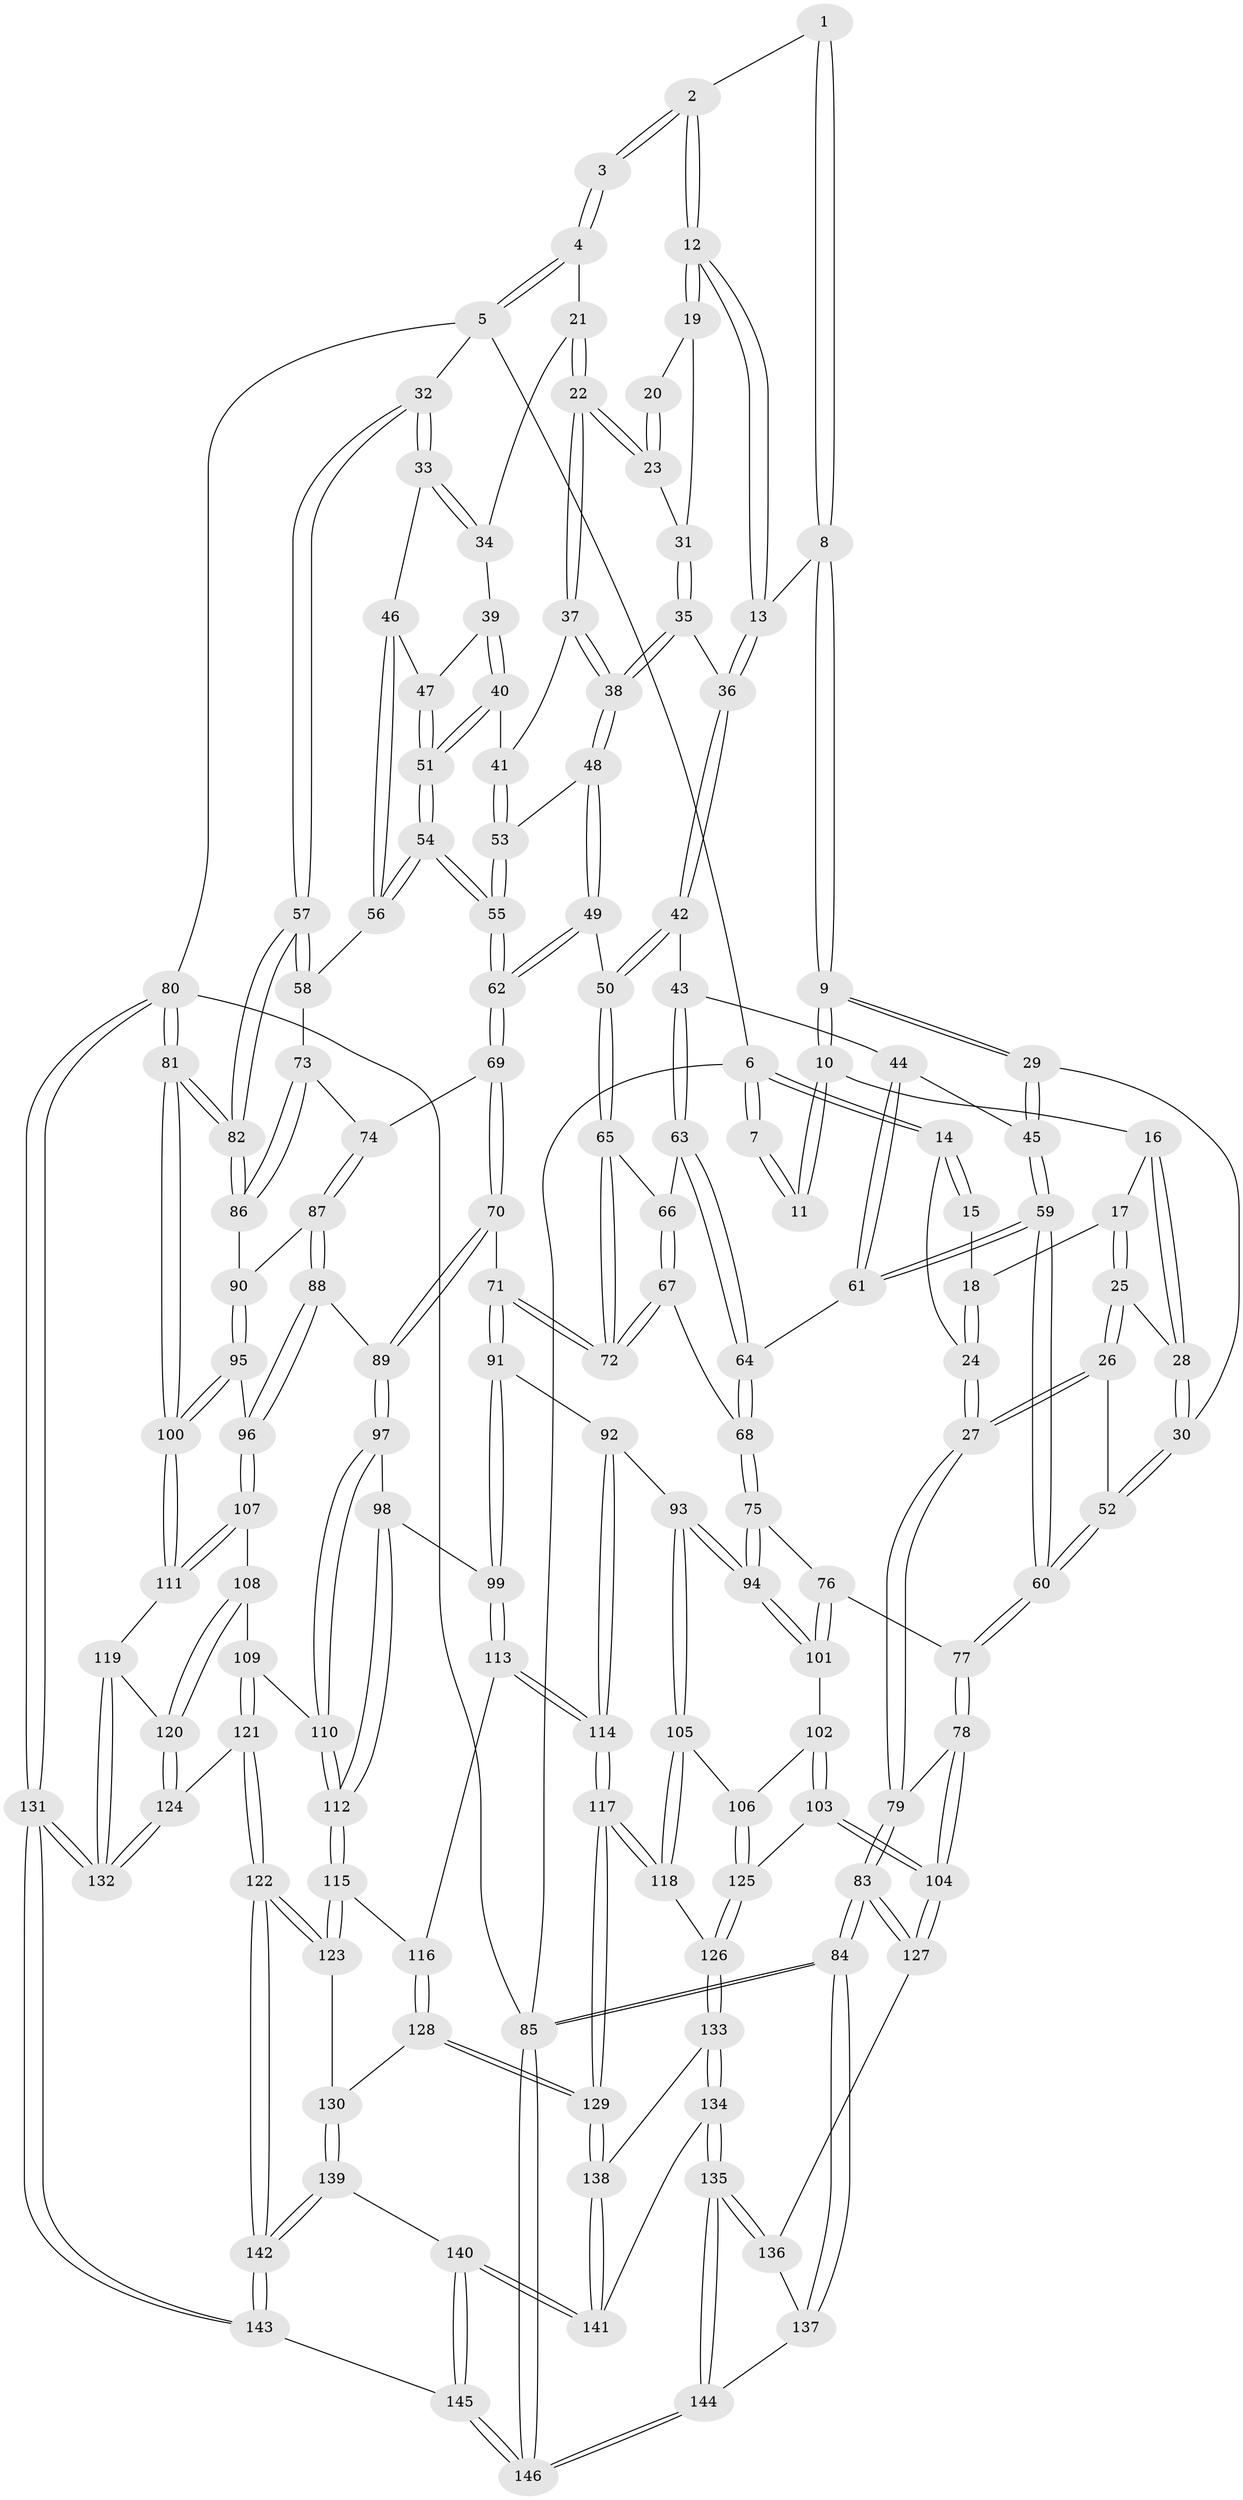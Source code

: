 // coarse degree distribution, {4: 0.47619047619047616, 3: 0.16666666666666666, 6: 0.09523809523809523, 5: 0.2619047619047619}
// Generated by graph-tools (version 1.1) at 2025/42/03/06/25 10:42:35]
// undirected, 146 vertices, 362 edges
graph export_dot {
graph [start="1"]
  node [color=gray90,style=filled];
  1 [pos="+0.23163459305615433+0"];
  2 [pos="+0.49499207348247404+0"];
  3 [pos="+0.7836196888079596+0"];
  4 [pos="+0.9166945676605863+0"];
  5 [pos="+1+0"];
  6 [pos="+0+0"];
  7 [pos="+0.13967684316140638+0"];
  8 [pos="+0.2664054465192047+0.05810925134359573"];
  9 [pos="+0.25515688471749026+0.07952122236143715"];
  10 [pos="+0.10805597666155047+0.10332884113099669"];
  11 [pos="+0.05482586477072719+0.04069444780290138"];
  12 [pos="+0.467995662992137+0.1014174325929054"];
  13 [pos="+0.45475648914677275+0.10804879896996696"];
  14 [pos="+0+0"];
  15 [pos="+0.05124321470677167+0.04219894881014684"];
  16 [pos="+0.09029535520875988+0.11602727881068202"];
  17 [pos="+0.08729198599550872+0.11625902228678968"];
  18 [pos="+0+0.1014334233028911"];
  19 [pos="+0.4979151344726418+0.0999939093154407"];
  20 [pos="+0.6939170757477482+0"];
  21 [pos="+0.7330620264461173+0.09967417237721034"];
  22 [pos="+0.6250369172269036+0.15941266180433109"];
  23 [pos="+0.5881358078135382+0.13478078669407598"];
  24 [pos="+0+0.15990678887652526"];
  25 [pos="+0+0.2024866691504003"];
  26 [pos="+0+0.23364362105736455"];
  27 [pos="+0+0.2320994876474917"];
  28 [pos="+0.07763173680564119+0.20149808790997678"];
  29 [pos="+0.24621285931499431+0.2028069996144823"];
  30 [pos="+0.11706991485293143+0.23486626831111787"];
  31 [pos="+0.5603789175441146+0.12976665763394452"];
  32 [pos="+1+0"];
  33 [pos="+0.874463585384766+0.20502799369339442"];
  34 [pos="+0.7448129860661593+0.1565012797474484"];
  35 [pos="+0.5404232307660448+0.21369178608188802"];
  36 [pos="+0.4549367498318538+0.1829291502337134"];
  37 [pos="+0.6297734904088372+0.21794034808820278"];
  38 [pos="+0.5690301133819675+0.26698455186686165"];
  39 [pos="+0.7439240773952173+0.2026285783095876"];
  40 [pos="+0.714553699154721+0.23255182525085985"];
  41 [pos="+0.6493281949821831+0.22932075063701535"];
  42 [pos="+0.44826677599553016+0.20951864173643986"];
  43 [pos="+0.30927784686773846+0.2660272374013496"];
  44 [pos="+0.2582995998492677+0.21830769948925613"];
  45 [pos="+0.24882915693042323+0.2088778630832946"];
  46 [pos="+0.8450741077462075+0.24829709070859077"];
  47 [pos="+0.7982001095543518+0.23318165120839926"];
  48 [pos="+0.5581235861506054+0.2873297611645785"];
  49 [pos="+0.5468512993637568+0.2991819727649637"];
  50 [pos="+0.5030013520331406+0.3309484272805177"];
  51 [pos="+0.7312791274930013+0.28767738209554655"];
  52 [pos="+0.08079426656375674+0.2984411459260852"];
  53 [pos="+0.6705904205069636+0.3188517395278733"];
  54 [pos="+0.7412968429666986+0.3888366018185881"];
  55 [pos="+0.7327619791357023+0.39646238512794757"];
  56 [pos="+0.8410146145261701+0.34731826931251575"];
  57 [pos="+1+0.34574938702121605"];
  58 [pos="+0.8750879069616101+0.36032966476512823"];
  59 [pos="+0.13290534137750828+0.41413380783949105"];
  60 [pos="+0.12730403703383286+0.41753651171105816"];
  61 [pos="+0.2234394321704511+0.403185479695719"];
  62 [pos="+0.7279674799796885+0.4049378015626187"];
  63 [pos="+0.3238340915052887+0.3002599569147883"];
  64 [pos="+0.2960443380549405+0.3991094530683291"];
  65 [pos="+0.49990288125096727+0.3381665497446042"];
  66 [pos="+0.4278162917950813+0.33774141756034304"];
  67 [pos="+0.3575962422100342+0.4537386700613137"];
  68 [pos="+0.334081868532976+0.46159789982163213"];
  69 [pos="+0.7268961852816236+0.4074720686448922"];
  70 [pos="+0.7144240284345308+0.42416241625407164"];
  71 [pos="+0.5461704963648453+0.47281060693813276"];
  72 [pos="+0.5315831098870535+0.45367638303172414"];
  73 [pos="+0.8902190366731486+0.4687754428990145"];
  74 [pos="+0.8553180424074737+0.4966440517647224"];
  75 [pos="+0.3293661461474603+0.48098435358565056"];
  76 [pos="+0.11214413858691913+0.5091655013623028"];
  77 [pos="+0.08100984489309579+0.4980360682552179"];
  78 [pos="+0.0717466378629687+0.5028550045552234"];
  79 [pos="+0+0.5192233515174204"];
  80 [pos="+1+1"];
  81 [pos="+1+0.7030252626533269"];
  82 [pos="+1+0.5426957623095112"];
  83 [pos="+0+0.6649666995462583"];
  84 [pos="+0+0.9505638104281529"];
  85 [pos="+0+1"];
  86 [pos="+1+0.5214458190859199"];
  87 [pos="+0.8528249430596436+0.5242822967412198"];
  88 [pos="+0.7866254595449835+0.5938628922549176"];
  89 [pos="+0.7538451978053844+0.5888624428571992"];
  90 [pos="+0.8970591985994625+0.5432084781545634"];
  91 [pos="+0.5373171850146494+0.5283951049049067"];
  92 [pos="+0.3738008759187419+0.6005813976952787"];
  93 [pos="+0.34724048031512594+0.597331369042023"];
  94 [pos="+0.3443229504015222+0.5945374242064325"];
  95 [pos="+0.8735449290271023+0.6295757364362584"];
  96 [pos="+0.8297447584286591+0.6248265859849613"];
  97 [pos="+0.7474059973680934+0.5942759851915803"];
  98 [pos="+0.5889490668713605+0.6055966035601655"];
  99 [pos="+0.5750433769249419+0.602048669757094"];
  100 [pos="+1+0.6993121997645648"];
  101 [pos="+0.2474773437020981+0.5952064800715257"];
  102 [pos="+0.22954669372225023+0.6295607050211343"];
  103 [pos="+0.15694524200875154+0.7368551719228299"];
  104 [pos="+0.1461434055112995+0.7367379017846544"];
  105 [pos="+0.31774479813151524+0.6998475018599135"];
  106 [pos="+0.27396483776222436+0.719688791134595"];
  107 [pos="+0.8202271801912713+0.7107383294701012"];
  108 [pos="+0.7942222798101249+0.7190950111612949"];
  109 [pos="+0.7636485351181196+0.7220407370659397"];
  110 [pos="+0.7255949921808481+0.684716277622516"];
  111 [pos="+0.8710558754233106+0.7589857564680778"];
  112 [pos="+0.67794940686622+0.716299564347309"];
  113 [pos="+0.5457798243157765+0.6750273709524901"];
  114 [pos="+0.46839284282729887+0.7185074114713119"];
  115 [pos="+0.66261198665224+0.7508864986098179"];
  116 [pos="+0.5909406627924979+0.7400591706384267"];
  117 [pos="+0.43729402115840954+0.814570293468905"];
  118 [pos="+0.36885751472499834+0.772730452318654"];
  119 [pos="+0.8576886265755682+0.7777243781859793"];
  120 [pos="+0.8089468819006583+0.8213964148544846"];
  121 [pos="+0.7467192393594259+0.848235530205675"];
  122 [pos="+0.732475800317185+0.8508768225871077"];
  123 [pos="+0.6950327519782419+0.8356939650814854"];
  124 [pos="+0.7806864285203078+0.8525055120529305"];
  125 [pos="+0.20969971862619738+0.7563944398214602"];
  126 [pos="+0.24793190491890907+0.8171919169067023"];
  127 [pos="+0.12763588020174335+0.7505719804006102"];
  128 [pos="+0.5517024507160114+0.8191176004364793"];
  129 [pos="+0.44306383832256613+0.8342393609603205"];
  130 [pos="+0.6252507638413219+0.8596042973480077"];
  131 [pos="+1+1"];
  132 [pos="+1+1"];
  133 [pos="+0.2537418350755954+0.8525052055654143"];
  134 [pos="+0.2304756044481867+0.9306040501182736"];
  135 [pos="+0.1976185606473947+0.9706939098514193"];
  136 [pos="+0.11824275543508886+0.7761096203775971"];
  137 [pos="+0.02873885791565777+0.8772960885177519"];
  138 [pos="+0.4384640038404392+0.8516988039667338"];
  139 [pos="+0.6041358150277595+0.9098551355984961"];
  140 [pos="+0.4551353518767307+0.9617760982140114"];
  141 [pos="+0.4386094224245758+0.9124989242066348"];
  142 [pos="+0.6801049806500525+1"];
  143 [pos="+0.6872376956432676+1"];
  144 [pos="+0.19129439248679714+0.9847391248579777"];
  145 [pos="+0.4567737917285365+1"];
  146 [pos="+0.19474442397324315+1"];
  1 -- 2;
  1 -- 8;
  1 -- 8;
  2 -- 3;
  2 -- 3;
  2 -- 12;
  2 -- 12;
  3 -- 4;
  3 -- 4;
  4 -- 5;
  4 -- 5;
  4 -- 21;
  5 -- 6;
  5 -- 32;
  5 -- 80;
  6 -- 7;
  6 -- 7;
  6 -- 14;
  6 -- 14;
  6 -- 85;
  7 -- 11;
  7 -- 11;
  8 -- 9;
  8 -- 9;
  8 -- 13;
  9 -- 10;
  9 -- 10;
  9 -- 29;
  9 -- 29;
  10 -- 11;
  10 -- 11;
  10 -- 16;
  12 -- 13;
  12 -- 13;
  12 -- 19;
  12 -- 19;
  13 -- 36;
  13 -- 36;
  14 -- 15;
  14 -- 15;
  14 -- 24;
  15 -- 18;
  16 -- 17;
  16 -- 28;
  16 -- 28;
  17 -- 18;
  17 -- 25;
  17 -- 25;
  18 -- 24;
  18 -- 24;
  19 -- 20;
  19 -- 31;
  20 -- 23;
  20 -- 23;
  21 -- 22;
  21 -- 22;
  21 -- 34;
  22 -- 23;
  22 -- 23;
  22 -- 37;
  22 -- 37;
  23 -- 31;
  24 -- 27;
  24 -- 27;
  25 -- 26;
  25 -- 26;
  25 -- 28;
  26 -- 27;
  26 -- 27;
  26 -- 52;
  27 -- 79;
  27 -- 79;
  28 -- 30;
  28 -- 30;
  29 -- 30;
  29 -- 45;
  29 -- 45;
  30 -- 52;
  30 -- 52;
  31 -- 35;
  31 -- 35;
  32 -- 33;
  32 -- 33;
  32 -- 57;
  32 -- 57;
  33 -- 34;
  33 -- 34;
  33 -- 46;
  34 -- 39;
  35 -- 36;
  35 -- 38;
  35 -- 38;
  36 -- 42;
  36 -- 42;
  37 -- 38;
  37 -- 38;
  37 -- 41;
  38 -- 48;
  38 -- 48;
  39 -- 40;
  39 -- 40;
  39 -- 47;
  40 -- 41;
  40 -- 51;
  40 -- 51;
  41 -- 53;
  41 -- 53;
  42 -- 43;
  42 -- 50;
  42 -- 50;
  43 -- 44;
  43 -- 63;
  43 -- 63;
  44 -- 45;
  44 -- 61;
  44 -- 61;
  45 -- 59;
  45 -- 59;
  46 -- 47;
  46 -- 56;
  46 -- 56;
  47 -- 51;
  47 -- 51;
  48 -- 49;
  48 -- 49;
  48 -- 53;
  49 -- 50;
  49 -- 62;
  49 -- 62;
  50 -- 65;
  50 -- 65;
  51 -- 54;
  51 -- 54;
  52 -- 60;
  52 -- 60;
  53 -- 55;
  53 -- 55;
  54 -- 55;
  54 -- 55;
  54 -- 56;
  54 -- 56;
  55 -- 62;
  55 -- 62;
  56 -- 58;
  57 -- 58;
  57 -- 58;
  57 -- 82;
  57 -- 82;
  58 -- 73;
  59 -- 60;
  59 -- 60;
  59 -- 61;
  59 -- 61;
  60 -- 77;
  60 -- 77;
  61 -- 64;
  62 -- 69;
  62 -- 69;
  63 -- 64;
  63 -- 64;
  63 -- 66;
  64 -- 68;
  64 -- 68;
  65 -- 66;
  65 -- 72;
  65 -- 72;
  66 -- 67;
  66 -- 67;
  67 -- 68;
  67 -- 72;
  67 -- 72;
  68 -- 75;
  68 -- 75;
  69 -- 70;
  69 -- 70;
  69 -- 74;
  70 -- 71;
  70 -- 89;
  70 -- 89;
  71 -- 72;
  71 -- 72;
  71 -- 91;
  71 -- 91;
  73 -- 74;
  73 -- 86;
  73 -- 86;
  74 -- 87;
  74 -- 87;
  75 -- 76;
  75 -- 94;
  75 -- 94;
  76 -- 77;
  76 -- 101;
  76 -- 101;
  77 -- 78;
  77 -- 78;
  78 -- 79;
  78 -- 104;
  78 -- 104;
  79 -- 83;
  79 -- 83;
  80 -- 81;
  80 -- 81;
  80 -- 131;
  80 -- 131;
  80 -- 85;
  81 -- 82;
  81 -- 82;
  81 -- 100;
  81 -- 100;
  82 -- 86;
  82 -- 86;
  83 -- 84;
  83 -- 84;
  83 -- 127;
  83 -- 127;
  84 -- 85;
  84 -- 85;
  84 -- 137;
  84 -- 137;
  85 -- 146;
  85 -- 146;
  86 -- 90;
  87 -- 88;
  87 -- 88;
  87 -- 90;
  88 -- 89;
  88 -- 96;
  88 -- 96;
  89 -- 97;
  89 -- 97;
  90 -- 95;
  90 -- 95;
  91 -- 92;
  91 -- 99;
  91 -- 99;
  92 -- 93;
  92 -- 114;
  92 -- 114;
  93 -- 94;
  93 -- 94;
  93 -- 105;
  93 -- 105;
  94 -- 101;
  94 -- 101;
  95 -- 96;
  95 -- 100;
  95 -- 100;
  96 -- 107;
  96 -- 107;
  97 -- 98;
  97 -- 110;
  97 -- 110;
  98 -- 99;
  98 -- 112;
  98 -- 112;
  99 -- 113;
  99 -- 113;
  100 -- 111;
  100 -- 111;
  101 -- 102;
  102 -- 103;
  102 -- 103;
  102 -- 106;
  103 -- 104;
  103 -- 104;
  103 -- 125;
  104 -- 127;
  104 -- 127;
  105 -- 106;
  105 -- 118;
  105 -- 118;
  106 -- 125;
  106 -- 125;
  107 -- 108;
  107 -- 111;
  107 -- 111;
  108 -- 109;
  108 -- 120;
  108 -- 120;
  109 -- 110;
  109 -- 121;
  109 -- 121;
  110 -- 112;
  110 -- 112;
  111 -- 119;
  112 -- 115;
  112 -- 115;
  113 -- 114;
  113 -- 114;
  113 -- 116;
  114 -- 117;
  114 -- 117;
  115 -- 116;
  115 -- 123;
  115 -- 123;
  116 -- 128;
  116 -- 128;
  117 -- 118;
  117 -- 118;
  117 -- 129;
  117 -- 129;
  118 -- 126;
  119 -- 120;
  119 -- 132;
  119 -- 132;
  120 -- 124;
  120 -- 124;
  121 -- 122;
  121 -- 122;
  121 -- 124;
  122 -- 123;
  122 -- 123;
  122 -- 142;
  122 -- 142;
  123 -- 130;
  124 -- 132;
  124 -- 132;
  125 -- 126;
  125 -- 126;
  126 -- 133;
  126 -- 133;
  127 -- 136;
  128 -- 129;
  128 -- 129;
  128 -- 130;
  129 -- 138;
  129 -- 138;
  130 -- 139;
  130 -- 139;
  131 -- 132;
  131 -- 132;
  131 -- 143;
  131 -- 143;
  133 -- 134;
  133 -- 134;
  133 -- 138;
  134 -- 135;
  134 -- 135;
  134 -- 141;
  135 -- 136;
  135 -- 136;
  135 -- 144;
  135 -- 144;
  136 -- 137;
  137 -- 144;
  138 -- 141;
  138 -- 141;
  139 -- 140;
  139 -- 142;
  139 -- 142;
  140 -- 141;
  140 -- 141;
  140 -- 145;
  140 -- 145;
  142 -- 143;
  142 -- 143;
  143 -- 145;
  144 -- 146;
  144 -- 146;
  145 -- 146;
  145 -- 146;
}
